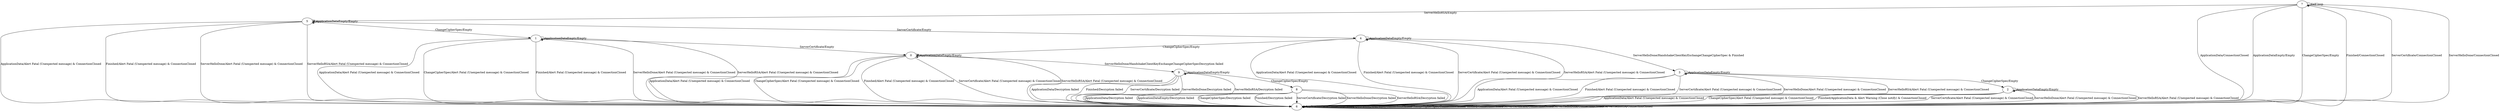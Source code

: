 digraph "" {
	7 -> 7	[key=0,
		label="Self loop"];
	7 -> 5	[key=0,
		label="ServerHelloRSA/Empty"];
	7 -> 6	[key=0,
		label="ApplicationData/ConnectionClosed"];
	7 -> 6	[key=1,
		label="ApplicationDataEmpty/Empty"];
	7 -> 6	[key=2,
		label="ChangeCipherSpec/Empty"];
	7 -> 6	[key=3,
		label="Finished/ConnectionClosed"];
	7 -> 6	[key=4,
		label="ServerCertificate/ConnectionClosed"];
	7 -> 6	[key=5,
		label="ServerHelloDone/ConnectionClosed"];
	5 -> 5	[key=0,
		label="ApplicationDataEmpty/Empty"];
	5 -> 6	[key=0,
		label="ApplicationData/Alert Fatal (Unexpected message) & ConnectionClosed"];
	5 -> 6	[key=1,
		label="Finished/Alert Fatal (Unexpected message) & ConnectionClosed"];
	5 -> 6	[key=2,
		label="ServerHelloDone/Alert Fatal (Unexpected message) & ConnectionClosed"];
	5 -> 6	[key=3,
		label="ServerHelloRSA/Alert Fatal (Unexpected message) & ConnectionClosed"];
	5 -> 1	[key=0,
		label="ChangeCipherSpec/Empty"];
	5 -> 4	[key=0,
		label="ServerCertificate/Empty"];
	6 -> 6	[key=0,
		label="ApplicationData/ConnectionClosed"];
	6 -> 6	[key=1,
		label="ApplicationDataEmpty/ConnectionClosed"];
	6 -> 6	[key=2,
		label="ChangeCipherSpec/ConnectionClosed"];
	6 -> 6	[key=3,
		label="Finished/ConnectionClosed"];
	6 -> 6	[key=4,
		label="ServerCertificate/ConnectionClosed"];
	6 -> 6	[key=5,
		label="ServerHelloDone/ConnectionClosed"];
	6 -> 6	[key=6,
		label="ServerHelloRSA/ConnectionClosed"];
	1 -> 6	[key=0,
		label="ApplicationData/Alert Fatal (Unexpected message) & ConnectionClosed"];
	1 -> 6	[key=1,
		label="ChangeCipherSpec/Alert Fatal (Unexpected message) & ConnectionClosed"];
	1 -> 6	[key=2,
		label="Finished/Alert Fatal (Unexpected message) & ConnectionClosed"];
	1 -> 6	[key=3,
		label="ServerHelloDone/Alert Fatal (Unexpected message) & ConnectionClosed"];
	1 -> 6	[key=4,
		label="ServerHelloRSA/Alert Fatal (Unexpected message) & ConnectionClosed"];
	1 -> 1	[key=0,
		label="ApplicationDataEmpty/Empty"];
	1 -> 0	[key=0,
		label="ServerCertificate/Empty"];
	4 -> 6	[key=0,
		label="ApplicationData/Alert Fatal (Unexpected message) & ConnectionClosed"];
	4 -> 6	[key=1,
		label="Finished/Alert Fatal (Unexpected message) & ConnectionClosed"];
	4 -> 6	[key=2,
		label="ServerCertificate/Alert Fatal (Unexpected message) & ConnectionClosed"];
	4 -> 6	[key=3,
		label="ServerHelloRSA/Alert Fatal (Unexpected message) & ConnectionClosed"];
	4 -> 4	[key=0,
		label="ApplicationDataEmpty/Empty"];
	4 -> 0	[key=0,
		label="ChangeCipherSpec/Empty"];
	4 -> 3	[key=0,
		label="ServerHelloDone/HandshakeClientKeyExchangeChangeCipherSpec & Finished"];
	0 -> 6	[key=0,
		label="ApplicationData/Alert Fatal (Unexpected message) & ConnectionClosed"];
	0 -> 6	[key=1,
		label="ChangeCipherSpec/Alert Fatal (Unexpected message) & ConnectionClosed"];
	0 -> 6	[key=2,
		label="Finished/Alert Fatal (Unexpected message) & ConnectionClosed"];
	0 -> 6	[key=3,
		label="ServerCertificate/Alert Fatal (Unexpected message) & ConnectionClosed"];
	0 -> 6	[key=4,
		label="ServerHelloRSA/Alert Fatal (Unexpected message) & ConnectionClosed"];
	0 -> 0	[key=0,
		label="ApplicationDataEmpty/Empty"];
	0 -> 9	[key=0,
		label="ServerHelloDone/HandshakeClientKeyExchangeChangeCipherSpecDecryption failed"];
	3 -> 6	[key=0,
		label="ApplicationData/Alert Fatal (Unexpected message) & ConnectionClosed"];
	3 -> 6	[key=1,
		label="Finished/Alert Fatal (Unexpected message) & ConnectionClosed"];
	3 -> 6	[key=2,
		label="ServerCertificate/Alert Fatal (Unexpected message) & ConnectionClosed"];
	3 -> 6	[key=3,
		label="ServerHelloDone/Alert Fatal (Unexpected message) & ConnectionClosed"];
	3 -> 6	[key=4,
		label="ServerHelloRSA/Alert Fatal (Unexpected message) & ConnectionClosed"];
	3 -> 3	[key=0,
		label="ApplicationDataEmpty/Empty"];
	3 -> 2	[key=0,
		label="ChangeCipherSpec/Empty"];
	9 -> 6	[key=0,
		label="ApplicationData/Decryption failed"];
	9 -> 6	[key=1,
		label="Finished/Decryption failed"];
	9 -> 6	[key=2,
		label="ServerCertificate/Decryption failed"];
	9 -> 6	[key=3,
		label="ServerHelloDone/Decryption failed"];
	9 -> 6	[key=4,
		label="ServerHelloRSA/Decryption failed"];
	9 -> 9	[key=0,
		label="ApplicationDataEmpty/Empty"];
	9 -> 8	[key=0,
		label="ChangeCipherSpec/Empty"];
	2 -> 6	[key=0,
		label="ApplicationData/Alert Fatal (Unexpected message) & ConnectionClosed"];
	2 -> 6	[key=1,
		label="ChangeCipherSpec/Alert Fatal (Unexpected message) & ConnectionClosed"];
	2 -> 6	[key=2,
		label="Finished/ApplicationData & Alert Warning (Close notify) & ConnectionClosed"];
	2 -> 6	[key=3,
		label="ServerCertificate/Alert Fatal (Unexpected message) & ConnectionClosed"];
	2 -> 6	[key=4,
		label="ServerHelloDone/Alert Fatal (Unexpected message) & ConnectionClosed"];
	2 -> 6	[key=5,
		label="ServerHelloRSA/Alert Fatal (Unexpected message) & ConnectionClosed"];
	2 -> 2	[key=0,
		label="ApplicationDataEmpty/Empty"];
	8 -> 6	[key=0,
		label="ApplicationData/Decryption failed"];
	8 -> 6	[key=1,
		label="ApplicationDataEmpty/Decryption failed"];
	8 -> 6	[key=2,
		label="ChangeCipherSpec/Decryption failed"];
	8 -> 6	[key=3,
		label="Finished/Decryption failed"];
	8 -> 6	[key=4,
		label="ServerCertificate/Decryption failed"];
	8 -> 6	[key=5,
		label="ServerHelloDone/Decryption failed"];
	8 -> 6	[key=6,
		label="ServerHelloRSA/Decryption failed"];
}
